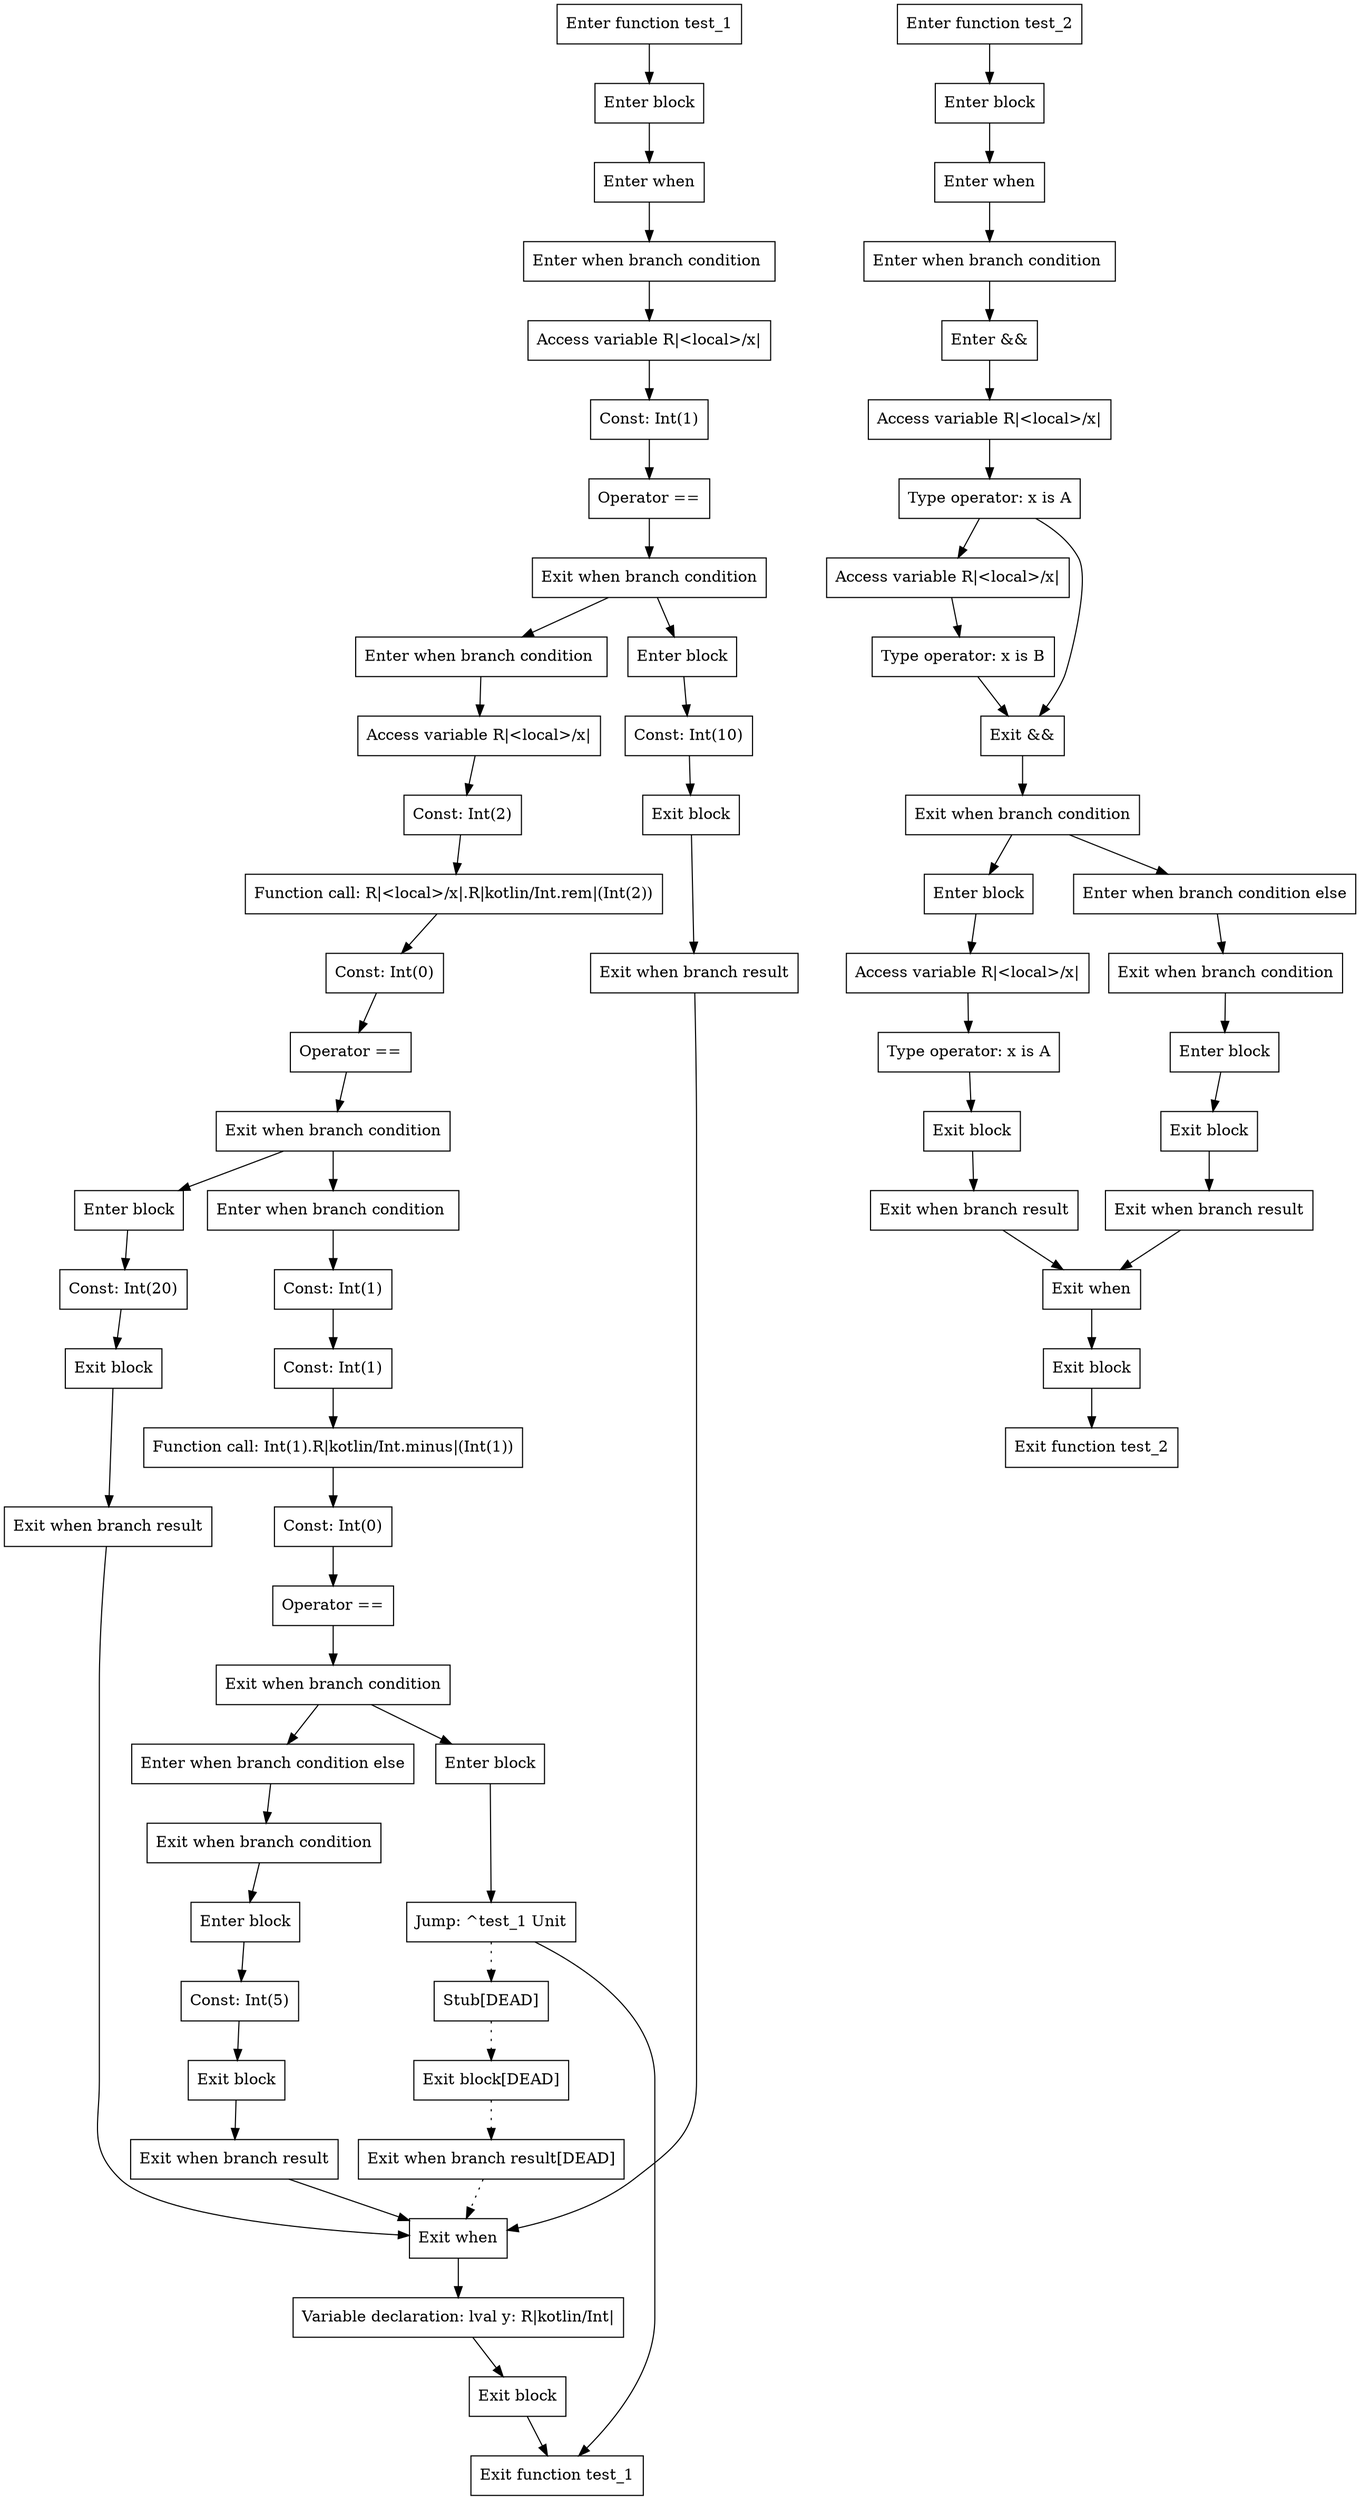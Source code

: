 digraph when_kt {
subgraph test_1 {
  0 [shape=box label="Enter function test_1"];
  1 [shape=box label="Enter block"];
  2 [shape=box label="Enter when"];
  3 [shape=box label="Enter when branch condition "];
  4 [shape=box label="Access variable R|<local>/x|"];
  5 [shape=box label="Const: Int(1)"];
  6 [shape=box label="Operator =="];
  7 [shape=box label="Exit when branch condition"];
  8 [shape=box label="Enter block"];
  9 [shape=box label="Const: Int(10)"];
  10 [shape=box label="Exit block"];
  11 [shape=box label="Exit when branch result"];
  12 [shape=box label="Enter when branch condition "];
  13 [shape=box label="Access variable R|<local>/x|"];
  14 [shape=box label="Const: Int(2)"];
  15 [shape=box label="Function call: R|<local>/x|.R|kotlin/Int.rem|(Int(2))"];
  16 [shape=box label="Const: Int(0)"];
  17 [shape=box label="Operator =="];
  18 [shape=box label="Exit when branch condition"];
  19 [shape=box label="Enter block"];
  20 [shape=box label="Const: Int(20)"];
  21 [shape=box label="Exit block"];
  22 [shape=box label="Exit when branch result"];
  23 [shape=box label="Enter when branch condition "];
  24 [shape=box label="Const: Int(1)"];
  25 [shape=box label="Const: Int(1)"];
  26 [shape=box label="Function call: Int(1).R|kotlin/Int.minus|(Int(1))"];
  27 [shape=box label="Const: Int(0)"];
  28 [shape=box label="Operator =="];
  29 [shape=box label="Exit when branch condition"];
  30 [shape=box label="Enter block"];
  31 [shape=box label="Jump: ^test_1 Unit"];
  32 [shape=box label="Stub[DEAD]"];
  33 [shape=box label="Exit block[DEAD]"];
  34 [shape=box label="Exit when branch result[DEAD]"];
  35 [shape=box label="Enter when branch condition else"];
  36 [shape=box label="Exit when branch condition"];
  37 [shape=box label="Enter block"];
  38 [shape=box label="Const: Int(5)"];
  39 [shape=box label="Exit block"];
  40 [shape=box label="Exit when branch result"];
  41 [shape=box label="Exit when"];
  42 [shape=box label="Variable declaration: lval y: R|kotlin/Int|"];
  43 [shape=box label="Exit block"];
  44 [shape=box label="Exit function test_1"];

  0 -> {1};
  1 -> {2};
  2 -> {3};
  3 -> {4};
  4 -> {5};
  5 -> {6};
  6 -> {7};
  7 -> {8 12};
  8 -> {9};
  9 -> {10};
  10 -> {11};
  11 -> {41};
  12 -> {13};
  13 -> {14};
  14 -> {15};
  15 -> {16};
  16 -> {17};
  17 -> {18};
  18 -> {19 23};
  19 -> {20};
  20 -> {21};
  21 -> {22};
  22 -> {41};
  23 -> {24};
  24 -> {25};
  25 -> {26};
  26 -> {27};
  27 -> {28};
  28 -> {29};
  29 -> {30 35};
  30 -> {31};
  31 -> {44};
  31 -> {32} [style=dotted];
  32 -> {33} [style=dotted];
  33 -> {34} [style=dotted];
  34 -> {41} [style=dotted];
  35 -> {36};
  36 -> {37};
  37 -> {38};
  38 -> {39};
  39 -> {40};
  40 -> {41};
  41 -> {42};
  42 -> {43};
  43 -> {44};
}

subgraph test_2 {
  45 [shape=box label="Enter function test_2"];
  46 [shape=box label="Enter block"];
  47 [shape=box label="Enter when"];
  48 [shape=box label="Enter when branch condition "];
  49 [shape=box label="Enter &&"];
  50 [shape=box label="Access variable R|<local>/x|"];
  51 [shape=box label="Type operator: x is A"];
  52 [shape=box label="Access variable R|<local>/x|"];
  53 [shape=box label="Type operator: x is B"];
  54 [shape=box label="Exit &&"];
  55 [shape=box label="Exit when branch condition"];
  56 [shape=box label="Enter block"];
  57 [shape=box label="Access variable R|<local>/x|"];
  58 [shape=box label="Type operator: x is A"];
  59 [shape=box label="Exit block"];
  60 [shape=box label="Exit when branch result"];
  61 [shape=box label="Enter when branch condition else"];
  62 [shape=box label="Exit when branch condition"];
  63 [shape=box label="Enter block"];
  64 [shape=box label="Exit block"];
  65 [shape=box label="Exit when branch result"];
  66 [shape=box label="Exit when"];
  67 [shape=box label="Exit block"];
  68 [shape=box label="Exit function test_2"];

  45 -> {46};
  46 -> {47};
  47 -> {48};
  48 -> {49};
  49 -> {50};
  50 -> {51};
  51 -> {54 52};
  52 -> {53};
  53 -> {54};
  54 -> {55};
  55 -> {56 61};
  56 -> {57};
  57 -> {58};
  58 -> {59};
  59 -> {60};
  60 -> {66};
  61 -> {62};
  62 -> {63};
  63 -> {64};
  64 -> {65};
  65 -> {66};
  66 -> {67};
  67 -> {68};
}

}
